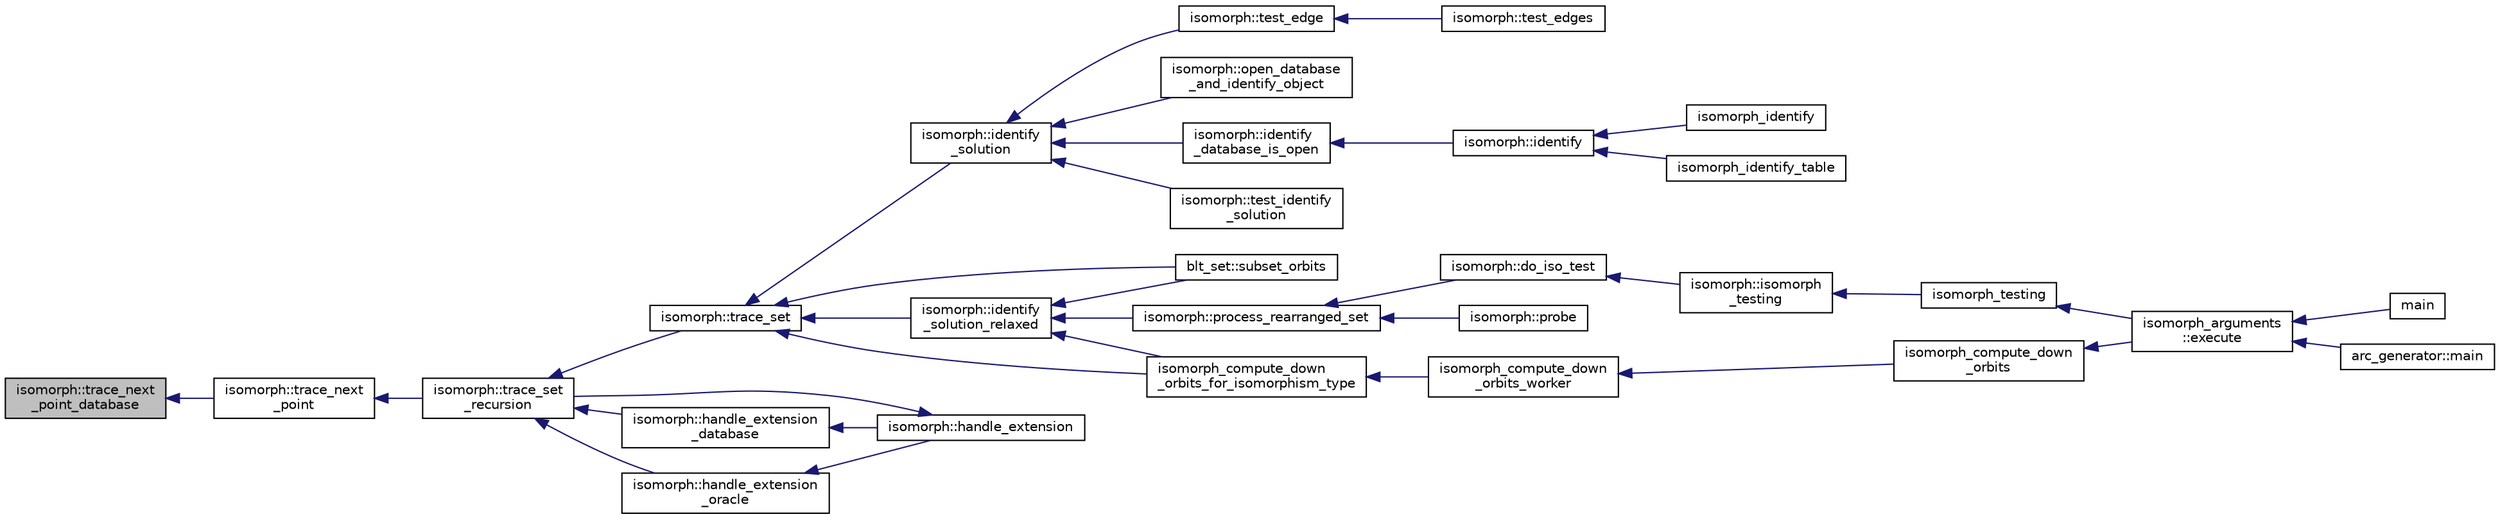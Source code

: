digraph "isomorph::trace_next_point_database"
{
  edge [fontname="Helvetica",fontsize="10",labelfontname="Helvetica",labelfontsize="10"];
  node [fontname="Helvetica",fontsize="10",shape=record];
  rankdir="LR";
  Node15185 [label="isomorph::trace_next\l_point_database",height=0.2,width=0.4,color="black", fillcolor="grey75", style="filled", fontcolor="black"];
  Node15185 -> Node15186 [dir="back",color="midnightblue",fontsize="10",style="solid",fontname="Helvetica"];
  Node15186 [label="isomorph::trace_next\l_point",height=0.2,width=0.4,color="black", fillcolor="white", style="filled",URL="$d3/d5f/classisomorph.html#abbd0155495f572d2ba628955275cc7da"];
  Node15186 -> Node15187 [dir="back",color="midnightblue",fontsize="10",style="solid",fontname="Helvetica"];
  Node15187 [label="isomorph::trace_set\l_recursion",height=0.2,width=0.4,color="black", fillcolor="white", style="filled",URL="$d3/d5f/classisomorph.html#a8ef29320b04d7ca09212706e47b013b9"];
  Node15187 -> Node15188 [dir="back",color="midnightblue",fontsize="10",style="solid",fontname="Helvetica"];
  Node15188 [label="isomorph::trace_set",height=0.2,width=0.4,color="black", fillcolor="white", style="filled",URL="$d3/d5f/classisomorph.html#ab7bbf8af4ad4d1c7bcbbd190ee2ce6a6"];
  Node15188 -> Node15189 [dir="back",color="midnightblue",fontsize="10",style="solid",fontname="Helvetica"];
  Node15189 [label="blt_set::subset_orbits",height=0.2,width=0.4,color="black", fillcolor="white", style="filled",URL="$d1/d3d/classblt__set.html#af8f79fc4346244acfa0e2c2d23c36993"];
  Node15188 -> Node15190 [dir="back",color="midnightblue",fontsize="10",style="solid",fontname="Helvetica"];
  Node15190 [label="isomorph_compute_down\l_orbits_for_isomorphism_type",height=0.2,width=0.4,color="black", fillcolor="white", style="filled",URL="$d4/d7e/isomorph__global_8_c.html#a13519b3a5d3b5ceb26b4bec6736b0086"];
  Node15190 -> Node15191 [dir="back",color="midnightblue",fontsize="10",style="solid",fontname="Helvetica"];
  Node15191 [label="isomorph_compute_down\l_orbits_worker",height=0.2,width=0.4,color="black", fillcolor="white", style="filled",URL="$d4/d7e/isomorph__global_8_c.html#a4edf4a833ce5638a3d58cfae1c702b37"];
  Node15191 -> Node15192 [dir="back",color="midnightblue",fontsize="10",style="solid",fontname="Helvetica"];
  Node15192 [label="isomorph_compute_down\l_orbits",height=0.2,width=0.4,color="black", fillcolor="white", style="filled",URL="$d4/d7e/isomorph__global_8_c.html#a3613cea19158edd30958c4edecd97d53"];
  Node15192 -> Node15193 [dir="back",color="midnightblue",fontsize="10",style="solid",fontname="Helvetica"];
  Node15193 [label="isomorph_arguments\l::execute",height=0.2,width=0.4,color="black", fillcolor="white", style="filled",URL="$d5/de4/classisomorph__arguments.html#aa85e472d14906abdd5672dc66027583e"];
  Node15193 -> Node15194 [dir="back",color="midnightblue",fontsize="10",style="solid",fontname="Helvetica"];
  Node15194 [label="main",height=0.2,width=0.4,color="black", fillcolor="white", style="filled",URL="$d1/d5e/blt__main_8_c.html#a217dbf8b442f20279ea00b898af96f52"];
  Node15193 -> Node15195 [dir="back",color="midnightblue",fontsize="10",style="solid",fontname="Helvetica"];
  Node15195 [label="arc_generator::main",height=0.2,width=0.4,color="black", fillcolor="white", style="filled",URL="$d4/d21/classarc__generator.html#ad80140b51b165dad1fe6ab232be7829a"];
  Node15188 -> Node15196 [dir="back",color="midnightblue",fontsize="10",style="solid",fontname="Helvetica"];
  Node15196 [label="isomorph::identify\l_solution_relaxed",height=0.2,width=0.4,color="black", fillcolor="white", style="filled",URL="$d3/d5f/classisomorph.html#a8c36c61c16700d8e570f71f84a4aabc6"];
  Node15196 -> Node15189 [dir="back",color="midnightblue",fontsize="10",style="solid",fontname="Helvetica"];
  Node15196 -> Node15190 [dir="back",color="midnightblue",fontsize="10",style="solid",fontname="Helvetica"];
  Node15196 -> Node15197 [dir="back",color="midnightblue",fontsize="10",style="solid",fontname="Helvetica"];
  Node15197 [label="isomorph::process_rearranged_set",height=0.2,width=0.4,color="black", fillcolor="white", style="filled",URL="$d3/d5f/classisomorph.html#a7767fd5f1da6dfd7f93810be99ba4ab6"];
  Node15197 -> Node15198 [dir="back",color="midnightblue",fontsize="10",style="solid",fontname="Helvetica"];
  Node15198 [label="isomorph::probe",height=0.2,width=0.4,color="black", fillcolor="white", style="filled",URL="$d3/d5f/classisomorph.html#a9cb6fed7b6ac639d886b117a1f454441"];
  Node15197 -> Node15199 [dir="back",color="midnightblue",fontsize="10",style="solid",fontname="Helvetica"];
  Node15199 [label="isomorph::do_iso_test",height=0.2,width=0.4,color="black", fillcolor="white", style="filled",URL="$d3/d5f/classisomorph.html#a51fc3bf5cc3a99282a489b2df37ee24e"];
  Node15199 -> Node15200 [dir="back",color="midnightblue",fontsize="10",style="solid",fontname="Helvetica"];
  Node15200 [label="isomorph::isomorph\l_testing",height=0.2,width=0.4,color="black", fillcolor="white", style="filled",URL="$d3/d5f/classisomorph.html#ad7945ec94ba0ba16953482edfaa4da6e"];
  Node15200 -> Node15201 [dir="back",color="midnightblue",fontsize="10",style="solid",fontname="Helvetica"];
  Node15201 [label="isomorph_testing",height=0.2,width=0.4,color="black", fillcolor="white", style="filled",URL="$d4/d7e/isomorph__global_8_c.html#a5a73cbe9f89c4727f086482ee2d238f9"];
  Node15201 -> Node15193 [dir="back",color="midnightblue",fontsize="10",style="solid",fontname="Helvetica"];
  Node15188 -> Node15202 [dir="back",color="midnightblue",fontsize="10",style="solid",fontname="Helvetica"];
  Node15202 [label="isomorph::identify\l_solution",height=0.2,width=0.4,color="black", fillcolor="white", style="filled",URL="$d3/d5f/classisomorph.html#abc63d2e561a6209e32c47d8486c9a67e"];
  Node15202 -> Node15203 [dir="back",color="midnightblue",fontsize="10",style="solid",fontname="Helvetica"];
  Node15203 [label="isomorph::test_identify\l_solution",height=0.2,width=0.4,color="black", fillcolor="white", style="filled",URL="$d3/d5f/classisomorph.html#aa2c95f309e3283179e87bbbd83bfdc7d"];
  Node15202 -> Node15204 [dir="back",color="midnightblue",fontsize="10",style="solid",fontname="Helvetica"];
  Node15204 [label="isomorph::test_edge",height=0.2,width=0.4,color="black", fillcolor="white", style="filled",URL="$d3/d5f/classisomorph.html#a591165fa287477b480f5b7081198ba46"];
  Node15204 -> Node15205 [dir="back",color="midnightblue",fontsize="10",style="solid",fontname="Helvetica"];
  Node15205 [label="isomorph::test_edges",height=0.2,width=0.4,color="black", fillcolor="white", style="filled",URL="$d3/d5f/classisomorph.html#ad23507927d8f7698073475d12b2a85bc"];
  Node15202 -> Node15206 [dir="back",color="midnightblue",fontsize="10",style="solid",fontname="Helvetica"];
  Node15206 [label="isomorph::open_database\l_and_identify_object",height=0.2,width=0.4,color="black", fillcolor="white", style="filled",URL="$d3/d5f/classisomorph.html#aa4e387f26f609fc9379d2e01f6cc27d0"];
  Node15202 -> Node15207 [dir="back",color="midnightblue",fontsize="10",style="solid",fontname="Helvetica"];
  Node15207 [label="isomorph::identify\l_database_is_open",height=0.2,width=0.4,color="black", fillcolor="white", style="filled",URL="$d3/d5f/classisomorph.html#a4a5d04d07ac8c2a994fa174f156dea73"];
  Node15207 -> Node15208 [dir="back",color="midnightblue",fontsize="10",style="solid",fontname="Helvetica"];
  Node15208 [label="isomorph::identify",height=0.2,width=0.4,color="black", fillcolor="white", style="filled",URL="$d3/d5f/classisomorph.html#a78ecf843b9f6ca1cfd666e222edd90ae"];
  Node15208 -> Node15209 [dir="back",color="midnightblue",fontsize="10",style="solid",fontname="Helvetica"];
  Node15209 [label="isomorph_identify",height=0.2,width=0.4,color="black", fillcolor="white", style="filled",URL="$d4/d7e/isomorph__global_8_c.html#aa0fe57c73d5668eee10a6022ada7f6a3"];
  Node15208 -> Node15210 [dir="back",color="midnightblue",fontsize="10",style="solid",fontname="Helvetica"];
  Node15210 [label="isomorph_identify_table",height=0.2,width=0.4,color="black", fillcolor="white", style="filled",URL="$d4/d7e/isomorph__global_8_c.html#a9fd19ea945561cf2a6bb5c72dd4b1cb2"];
  Node15187 -> Node15211 [dir="back",color="midnightblue",fontsize="10",style="solid",fontname="Helvetica"];
  Node15211 [label="isomorph::handle_extension\l_database",height=0.2,width=0.4,color="black", fillcolor="white", style="filled",URL="$d3/d5f/classisomorph.html#ad98512c3c74bafd90d4d23cf048ebc2e"];
  Node15211 -> Node15212 [dir="back",color="midnightblue",fontsize="10",style="solid",fontname="Helvetica"];
  Node15212 [label="isomorph::handle_extension",height=0.2,width=0.4,color="black", fillcolor="white", style="filled",URL="$d3/d5f/classisomorph.html#add6e954f5b8fdcbd11c4743afb44531b"];
  Node15212 -> Node15187 [dir="back",color="midnightblue",fontsize="10",style="solid",fontname="Helvetica"];
  Node15187 -> Node15213 [dir="back",color="midnightblue",fontsize="10",style="solid",fontname="Helvetica"];
  Node15213 [label="isomorph::handle_extension\l_oracle",height=0.2,width=0.4,color="black", fillcolor="white", style="filled",URL="$d3/d5f/classisomorph.html#acc99e89e75ae8f8ddf2d5d5160363c6e"];
  Node15213 -> Node15212 [dir="back",color="midnightblue",fontsize="10",style="solid",fontname="Helvetica"];
}
